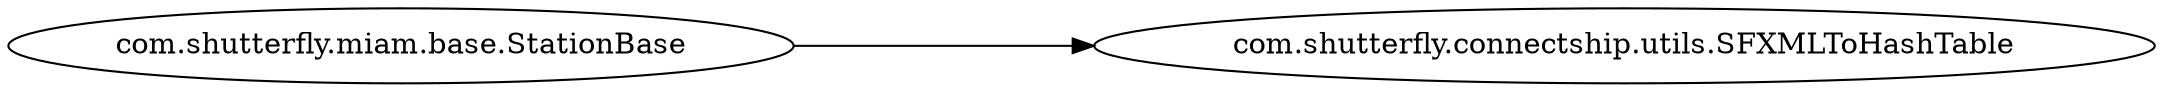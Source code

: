 digraph dependencyGraph {
 concentrate=true;
 rankdir="LR"; 
ranksep="2.0";
"com.shutterfly.miam.base.StationBase"; 
"com.shutterfly.miam.base.StationBase"->"com.shutterfly.connectship.utils.SFXMLToHashTable";
splines="ortho";
}